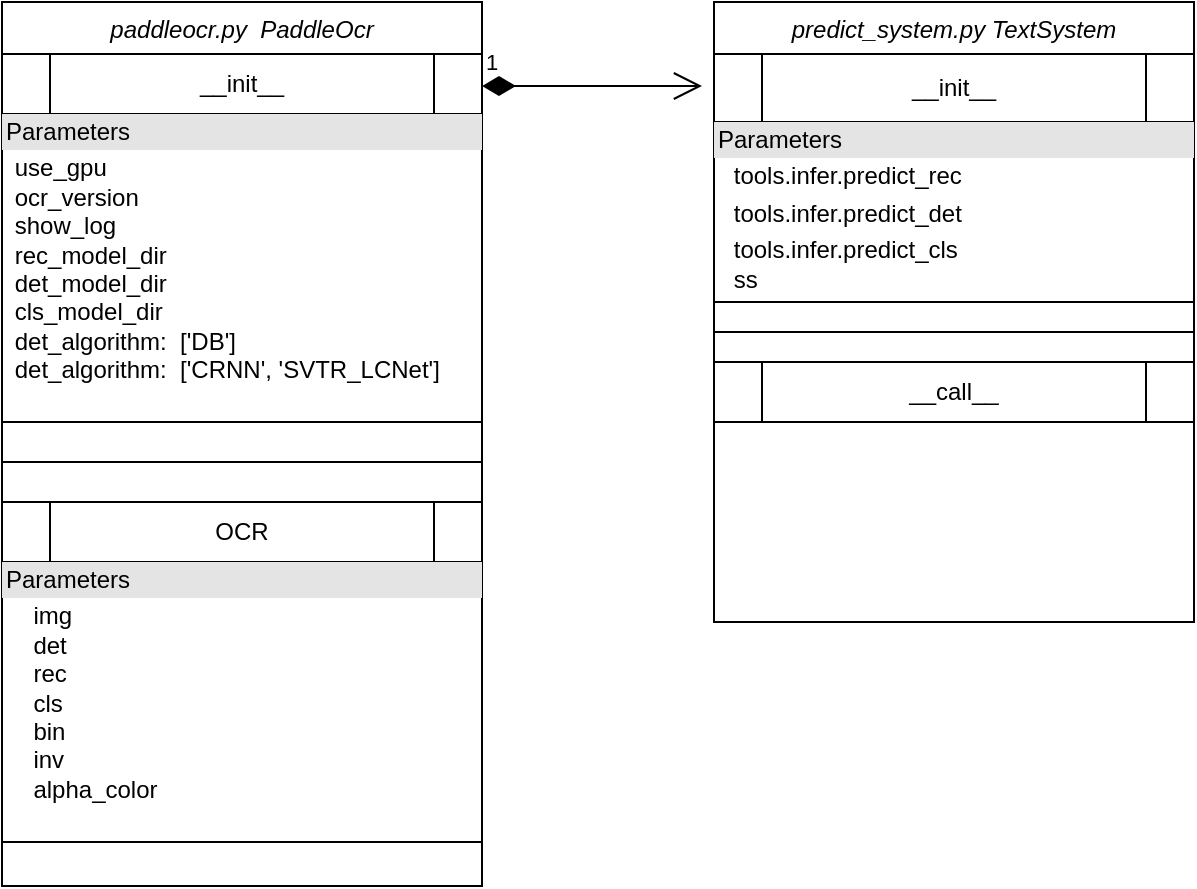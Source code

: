 <mxfile version="24.3.1" type="github">
  <diagram id="C5RBs43oDa-KdzZeNtuy" name="Page-1">
    <mxGraphModel dx="1156" dy="618" grid="1" gridSize="10" guides="1" tooltips="1" connect="1" arrows="1" fold="1" page="1" pageScale="1" pageWidth="1169" pageHeight="827" math="0" shadow="0">
      <root>
        <mxCell id="WIyWlLk6GJQsqaUBKTNV-0" />
        <mxCell id="WIyWlLk6GJQsqaUBKTNV-1" parent="WIyWlLk6GJQsqaUBKTNV-0" />
        <mxCell id="zkfFHV4jXpPFQw0GAbJ--0" value="paddleocr.py  PaddleOcr" style="swimlane;fontStyle=2;align=center;verticalAlign=top;childLayout=stackLayout;horizontal=1;startSize=26;horizontalStack=0;resizeParent=1;resizeLast=0;collapsible=1;marginBottom=0;rounded=0;shadow=0;strokeWidth=1;" parent="WIyWlLk6GJQsqaUBKTNV-1" vertex="1">
          <mxGeometry x="80" y="40" width="240" height="442" as="geometry">
            <mxRectangle x="230" y="140" width="160" height="26" as="alternateBounds" />
          </mxGeometry>
        </mxCell>
        <mxCell id="fFpk34Q_P3umQofqK6B3-12" value="&lt;span style=&quot;text-wrap: nowrap;&quot;&gt;__init__&lt;/span&gt;" style="shape=process;whiteSpace=wrap;html=1;backgroundOutline=1;" vertex="1" parent="zkfFHV4jXpPFQw0GAbJ--0">
          <mxGeometry y="26" width="240" height="30" as="geometry" />
        </mxCell>
        <mxCell id="fFpk34Q_P3umQofqK6B3-44" value="&lt;div style=&quot;box-sizing:border-box;width:100%;background:#e4e4e4;padding:2px;&quot;&gt;Parameters&lt;/div&gt;&lt;table style=&quot;width:100%;font-size:1em;&quot; cellpadding=&quot;2&quot; cellspacing=&quot;0&quot;&gt;&lt;tbody&gt;&lt;tr&gt;&lt;td&gt;&lt;br&gt;&lt;/td&gt;&lt;td&gt;&lt;span style=&quot;text-wrap: nowrap;&quot;&gt;use_gpu&lt;br&gt;&lt;/span&gt;ocr_version&lt;br&gt;show_log&lt;br&gt;rec_model_dir&lt;br&gt;det_model_dir&lt;br&gt;cls_model_dir&lt;br&gt;&lt;span style=&quot;text-wrap: nowrap;&quot;&gt;det_algorithm:&amp;nbsp;&amp;nbsp;[&#39;DB&#39;]&lt;br&gt;&lt;/span&gt;&lt;span style=&quot;text-wrap: nowrap;&quot;&gt;det_algorithm:&amp;nbsp;&amp;nbsp;[&#39;CRNN&#39;, &#39;SVTR_LCNet&#39;]&lt;/span&gt;&lt;br&gt;&lt;/td&gt;&lt;/tr&gt;&lt;tr&gt;&lt;td&gt;&lt;br&gt;&lt;/td&gt;&lt;td&gt;&lt;br&gt;&lt;/td&gt;&lt;/tr&gt;&lt;tr&gt;&lt;td&gt;&lt;/td&gt;&lt;td&gt;&lt;br&gt;&lt;/td&gt;&lt;/tr&gt;&lt;/tbody&gt;&lt;/table&gt;" style="verticalAlign=top;align=left;overflow=fill;html=1;whiteSpace=wrap;" vertex="1" parent="zkfFHV4jXpPFQw0GAbJ--0">
          <mxGeometry y="56" width="240" height="154" as="geometry" />
        </mxCell>
        <mxCell id="zkfFHV4jXpPFQw0GAbJ--4" value="" style="line;html=1;strokeWidth=1;align=left;verticalAlign=middle;spacingTop=-1;spacingLeft=3;spacingRight=3;rotatable=0;labelPosition=right;points=[];portConstraint=eastwest;" parent="zkfFHV4jXpPFQw0GAbJ--0" vertex="1">
          <mxGeometry y="210" width="240" height="40" as="geometry" />
        </mxCell>
        <mxCell id="fFpk34Q_P3umQofqK6B3-15" value="OCR" style="shape=process;whiteSpace=wrap;html=1;backgroundOutline=1;" vertex="1" parent="zkfFHV4jXpPFQw0GAbJ--0">
          <mxGeometry y="250" width="240" height="30" as="geometry" />
        </mxCell>
        <mxCell id="fFpk34Q_P3umQofqK6B3-43" value="&lt;div style=&quot;box-sizing:border-box;width:100%;background:#e4e4e4;padding:2px;&quot;&gt;Parameters&lt;/div&gt;&lt;table style=&quot;width:100%;font-size:1em;&quot; cellpadding=&quot;2&quot; cellspacing=&quot;0&quot;&gt;&lt;tbody&gt;&lt;tr&gt;&lt;td&gt;&lt;br&gt;&lt;/td&gt;&lt;td&gt;&lt;span style=&quot;text-wrap: nowrap;&quot;&gt;img&lt;br&gt;&lt;/span&gt;det&lt;br&gt;rec&lt;br&gt;cls&lt;br&gt;bin&lt;br&gt;inv&lt;br&gt;alpha_color&lt;/td&gt;&lt;/tr&gt;&lt;tr&gt;&lt;td&gt;&lt;br&gt;&lt;/td&gt;&lt;td&gt;&lt;br&gt;&lt;/td&gt;&lt;/tr&gt;&lt;tr&gt;&lt;td&gt;&lt;/td&gt;&lt;td&gt;&lt;br&gt;&lt;/td&gt;&lt;/tr&gt;&lt;/tbody&gt;&lt;/table&gt;" style="verticalAlign=top;align=left;overflow=fill;html=1;whiteSpace=wrap;" vertex="1" parent="zkfFHV4jXpPFQw0GAbJ--0">
          <mxGeometry y="280" width="240" height="140" as="geometry" />
        </mxCell>
        <mxCell id="fFpk34Q_P3umQofqK6B3-34" value="predict_system.py TextSystem" style="swimlane;fontStyle=2;align=center;verticalAlign=top;childLayout=stackLayout;horizontal=1;startSize=26;horizontalStack=0;resizeParent=1;resizeLast=0;collapsible=1;marginBottom=0;rounded=0;shadow=0;strokeWidth=1;" vertex="1" parent="WIyWlLk6GJQsqaUBKTNV-1">
          <mxGeometry x="436" y="40" width="240" height="310" as="geometry">
            <mxRectangle x="230" y="140" width="160" height="26" as="alternateBounds" />
          </mxGeometry>
        </mxCell>
        <mxCell id="fFpk34Q_P3umQofqK6B3-35" value="&lt;span style=&quot;text-wrap: nowrap;&quot;&gt;__init__&lt;/span&gt;" style="shape=process;whiteSpace=wrap;html=1;backgroundOutline=1;" vertex="1" parent="fFpk34Q_P3umQofqK6B3-34">
          <mxGeometry y="26" width="240" height="34" as="geometry" />
        </mxCell>
        <mxCell id="fFpk34Q_P3umQofqK6B3-40" value="&lt;div style=&quot;box-sizing:border-box;width:100%;background:#e4e4e4;padding:2px;&quot;&gt;Parameters&lt;/div&gt;&lt;table style=&quot;width:100%;font-size:1em;&quot; cellpadding=&quot;2&quot; cellspacing=&quot;0&quot;&gt;&lt;tbody&gt;&lt;tr&gt;&lt;td&gt;&lt;br&gt;&lt;/td&gt;&lt;td&gt;tools.infer.predict_rec&lt;/td&gt;&lt;/tr&gt;&lt;tr&gt;&lt;td&gt;&lt;br&gt;&lt;/td&gt;&lt;td&gt;tools.infer.predict_det&lt;/td&gt;&lt;/tr&gt;&lt;tr&gt;&lt;td&gt;&lt;/td&gt;&lt;td&gt;tools.infer.predict_cls&lt;br&gt;ss&lt;/td&gt;&lt;/tr&gt;&lt;/tbody&gt;&lt;/table&gt;" style="verticalAlign=top;align=left;overflow=fill;html=1;whiteSpace=wrap;" vertex="1" parent="fFpk34Q_P3umQofqK6B3-34">
          <mxGeometry y="60" width="240" height="90" as="geometry" />
        </mxCell>
        <mxCell id="fFpk34Q_P3umQofqK6B3-37" value="" style="line;html=1;strokeWidth=1;align=left;verticalAlign=middle;spacingTop=-1;spacingLeft=3;spacingRight=3;rotatable=0;labelPosition=right;points=[];portConstraint=eastwest;" vertex="1" parent="fFpk34Q_P3umQofqK6B3-34">
          <mxGeometry y="150" width="240" height="30" as="geometry" />
        </mxCell>
        <mxCell id="fFpk34Q_P3umQofqK6B3-38" value="__call__" style="shape=process;whiteSpace=wrap;html=1;backgroundOutline=1;" vertex="1" parent="fFpk34Q_P3umQofqK6B3-34">
          <mxGeometry y="180" width="240" height="30" as="geometry" />
        </mxCell>
        <mxCell id="fFpk34Q_P3umQofqK6B3-39" value="1" style="endArrow=open;html=1;endSize=12;startArrow=diamondThin;startSize=14;startFill=1;edgeStyle=orthogonalEdgeStyle;align=left;verticalAlign=bottom;rounded=0;" edge="1" parent="WIyWlLk6GJQsqaUBKTNV-1">
          <mxGeometry x="-1" y="3" relative="1" as="geometry">
            <mxPoint x="320" y="82" as="sourcePoint" />
            <mxPoint x="430" y="82" as="targetPoint" />
          </mxGeometry>
        </mxCell>
      </root>
    </mxGraphModel>
  </diagram>
</mxfile>
